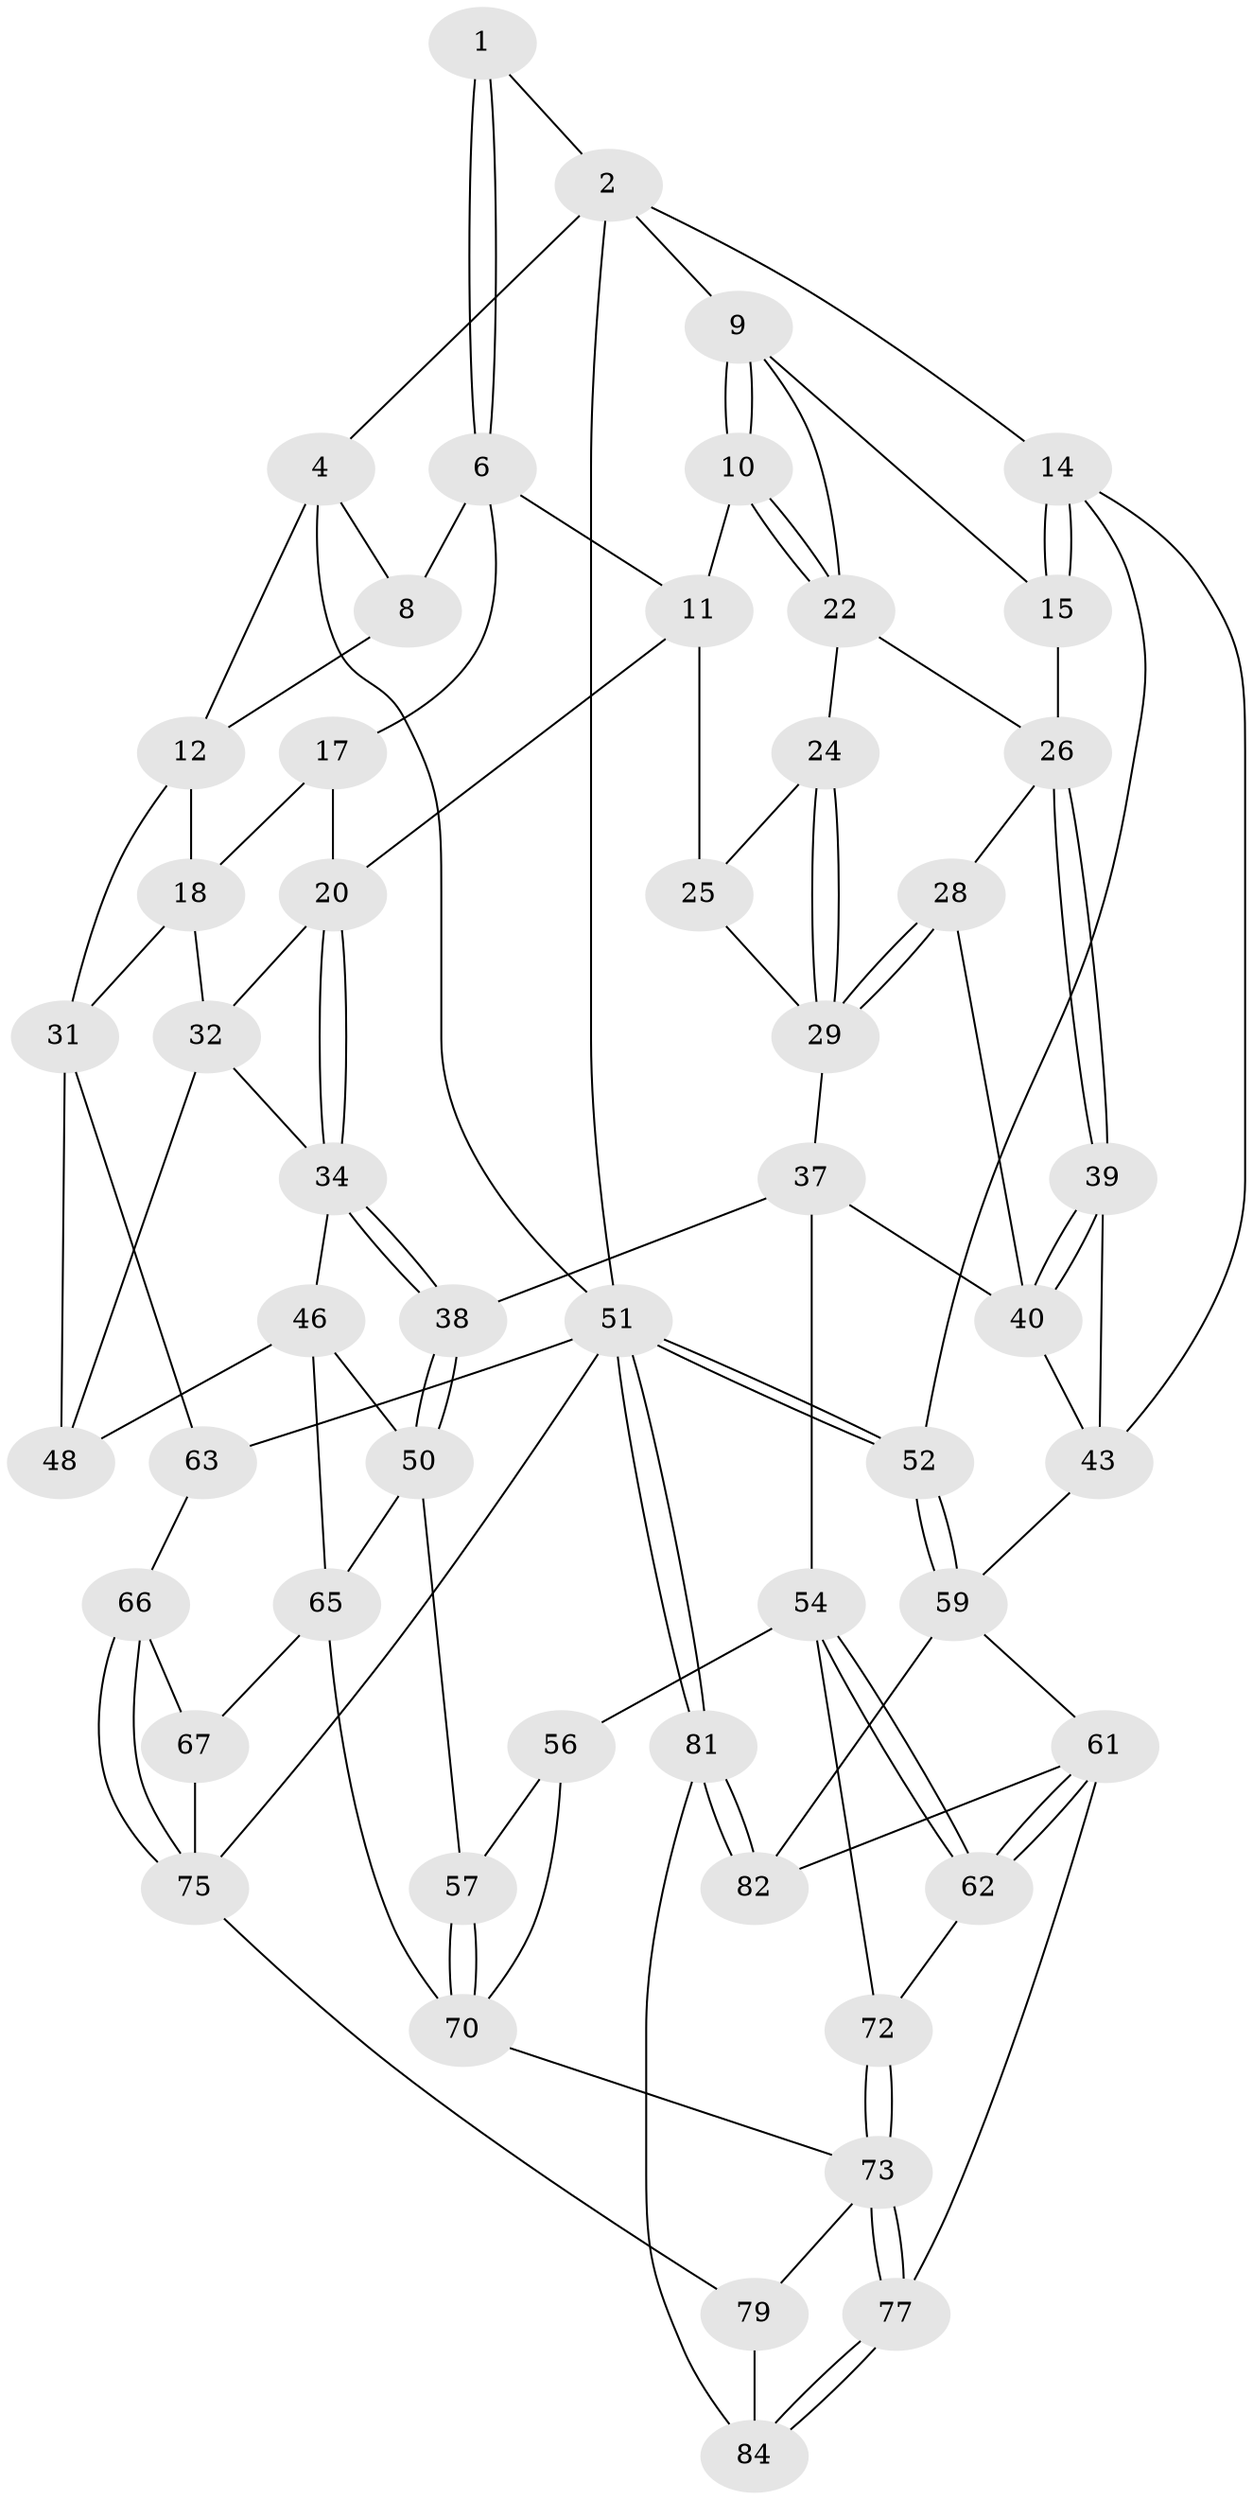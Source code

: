 // Generated by graph-tools (version 1.1) at 2025/52/02/27/25 19:52:36]
// undirected, 52 vertices, 115 edges
graph export_dot {
graph [start="1"]
  node [color=gray90,style=filled];
  1 [pos="+0.5262798436226254+0"];
  2 [pos="+0.8670926243061855+0",super="+3"];
  4 [pos="+0+0",super="+5"];
  6 [pos="+0.5170089955476598+0",super="+7"];
  8 [pos="+0.2056528683810114+0"];
  9 [pos="+0.7553272593180779+0.08544574285841544",super="+16"];
  10 [pos="+0.7285360066530728+0.1514824982000313"];
  11 [pos="+0.5674020304524279+0.08952809108462859",super="+19"];
  12 [pos="+0.11439602756909169+0.13173935549106502",super="+13"];
  14 [pos="+1+0",super="+42"];
  15 [pos="+1+0.0686752988857139"];
  17 [pos="+0.30332283450258096+0.19463401088895768"];
  18 [pos="+0.2670686089161137+0.20151120031988193",super="+30"];
  20 [pos="+0.4331465348527992+0.24765340729142538",super="+21"];
  22 [pos="+0.7418188632397654+0.18168930130461047",super="+23"];
  24 [pos="+0.7005845084515281+0.24290857761680745"];
  25 [pos="+0.5122728227462565+0.27048559210801515"];
  26 [pos="+0.8771177526849133+0.29558540686747004",super="+27"];
  28 [pos="+0.707706489353155+0.41886961800567424"];
  29 [pos="+0.6850235797694+0.3651002692636525",super="+36"];
  31 [pos="+0+0.2902933240100862",super="+53"];
  32 [pos="+0.28689863311418035+0.39418202386531337",super="+33"];
  34 [pos="+0.39528919869434015+0.41576816819623685",super="+35"];
  37 [pos="+0.5311027412341057+0.454675924381394",super="+44"];
  38 [pos="+0.5224197202865366+0.46268540699666805"];
  39 [pos="+0.8776246674275126+0.30854030150121176"];
  40 [pos="+0.778913224665394+0.4641724362463685",super="+41"];
  43 [pos="+0.971766984614284+0.40732029035400336",super="+45"];
  46 [pos="+0.35783205246020916+0.4975536505934613",super="+47"];
  48 [pos="+0.20878198865782086+0.5558104660034028",super="+49"];
  50 [pos="+0.4852564005567035+0.545476521219285",super="+58"];
  51 [pos="+1+1",super="+64"];
  52 [pos="+1+0.6238045661549584"];
  54 [pos="+0.6526819430139461+0.6027663261869558",super="+55"];
  56 [pos="+0.5023577253833037+0.6004563187084376"];
  57 [pos="+0.49045420894786596+0.5842642030924872"];
  59 [pos="+0.8956509124334178+0.6585213677360195",super="+60"];
  61 [pos="+0.7898685978572382+0.7355698020574754",super="+76"];
  62 [pos="+0.7109515166218815+0.6828174103433875"];
  63 [pos="+0+0.5504456091088471"];
  65 [pos="+0.29173859462824037+0.6341708773693998",super="+68"];
  66 [pos="+0.05419308159889394+0.6456576589356607"];
  67 [pos="+0.16955101933144673+0.5887007691920756",super="+69"];
  70 [pos="+0.34648317781123444+0.7426128119402324",super="+71"];
  72 [pos="+0.5426382372511008+0.7150725078559335"];
  73 [pos="+0.5355056746456335+0.7427982108511825",super="+74"];
  75 [pos="+0.1246107057275921+0.7877621619867382",super="+78"];
  77 [pos="+0.6215265449431984+0.8464088586849045"];
  79 [pos="+0.3707967411402605+0.8244633278776935",super="+80"];
  81 [pos="+1+1",super="+85"];
  82 [pos="+1+1",super="+83"];
  84 [pos="+0.5785901585687607+0.9007297368769112",super="+86"];
  1 -- 2;
  1 -- 6;
  1 -- 6;
  2 -- 9;
  2 -- 51;
  2 -- 4;
  2 -- 14;
  4 -- 8;
  4 -- 51;
  4 -- 12;
  6 -- 11;
  6 -- 8;
  6 -- 17;
  8 -- 12;
  9 -- 10;
  9 -- 10;
  9 -- 22;
  9 -- 15;
  10 -- 11;
  10 -- 22;
  10 -- 22;
  11 -- 25;
  11 -- 20;
  12 -- 18;
  12 -- 31;
  14 -- 15;
  14 -- 15;
  14 -- 43;
  14 -- 52;
  15 -- 26;
  17 -- 18;
  17 -- 20;
  18 -- 32;
  18 -- 31;
  20 -- 34;
  20 -- 34;
  20 -- 32;
  22 -- 24;
  22 -- 26;
  24 -- 25;
  24 -- 29;
  24 -- 29;
  25 -- 29;
  26 -- 39;
  26 -- 39;
  26 -- 28;
  28 -- 29;
  28 -- 29;
  28 -- 40;
  29 -- 37;
  31 -- 63;
  31 -- 48;
  32 -- 48;
  32 -- 34;
  34 -- 38;
  34 -- 38;
  34 -- 46;
  37 -- 38;
  37 -- 40;
  37 -- 54;
  38 -- 50;
  38 -- 50;
  39 -- 40;
  39 -- 40;
  39 -- 43;
  40 -- 43;
  43 -- 59;
  46 -- 50;
  46 -- 48;
  46 -- 65;
  50 -- 65;
  50 -- 57;
  51 -- 52;
  51 -- 52;
  51 -- 81;
  51 -- 81;
  51 -- 75;
  51 -- 63;
  52 -- 59;
  52 -- 59;
  54 -- 62;
  54 -- 62;
  54 -- 56;
  54 -- 72;
  56 -- 57;
  56 -- 70;
  57 -- 70;
  57 -- 70;
  59 -- 82;
  59 -- 61;
  61 -- 62;
  61 -- 62;
  61 -- 82;
  61 -- 77;
  62 -- 72;
  63 -- 66;
  65 -- 67;
  65 -- 70;
  66 -- 67;
  66 -- 75;
  66 -- 75;
  67 -- 75;
  70 -- 73;
  72 -- 73;
  72 -- 73;
  73 -- 77;
  73 -- 77;
  73 -- 79;
  75 -- 79;
  77 -- 84;
  77 -- 84;
  79 -- 84 [weight=2];
  81 -- 82 [weight=2];
  81 -- 82;
  81 -- 84;
}
